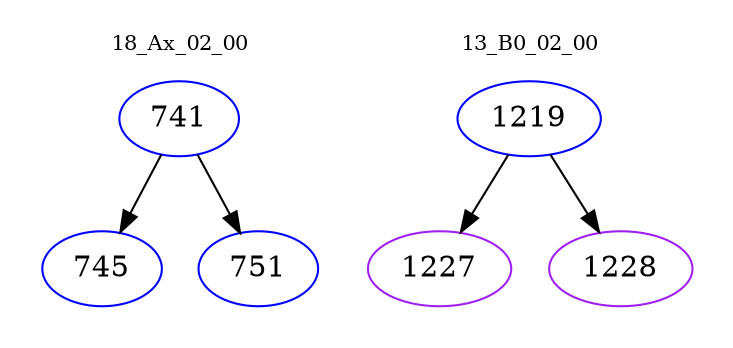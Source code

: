 digraph{
subgraph cluster_0 {
color = white
label = "18_Ax_02_00";
fontsize=10;
T0_741 [label="741", color="blue"]
T0_741 -> T0_745 [color="black"]
T0_745 [label="745", color="blue"]
T0_741 -> T0_751 [color="black"]
T0_751 [label="751", color="blue"]
}
subgraph cluster_1 {
color = white
label = "13_B0_02_00";
fontsize=10;
T1_1219 [label="1219", color="blue"]
T1_1219 -> T1_1227 [color="black"]
T1_1227 [label="1227", color="purple"]
T1_1219 -> T1_1228 [color="black"]
T1_1228 [label="1228", color="purple"]
}
}
